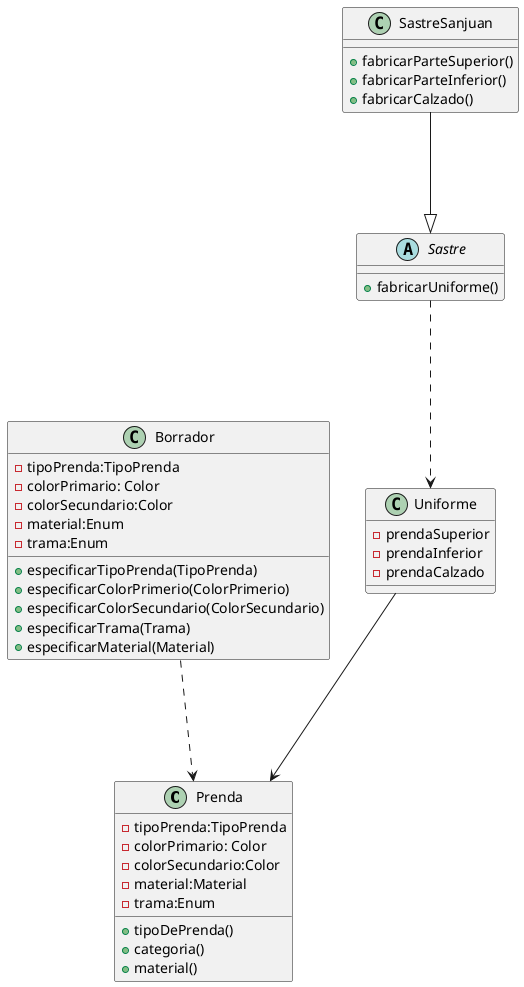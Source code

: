 @startuml
'https://plantuml.com/sequence-diagram

class Prenda{
    -tipoPrenda:TipoPrenda
    -colorPrimario: Color
    -colorSecundario:Color
    -material:Material
    -trama:Enum
    +tipoDePrenda()
    +categoria()
    +material()
}

class Borrador{
    -tipoPrenda:TipoPrenda
    -colorPrimario: Color
    -colorSecundario:Color
    -material:Enum
    -trama:Enum
    +especificarTipoPrenda(TipoPrenda)
    +especificarColorPrimerio(ColorPrimerio)
    +especificarColorSecundario(ColorSecundario)
    +especificarTrama(Trama)
    +especificarMaterial(Material)
}

abstract class Sastre{
+fabricarUniforme()

}

class SastreSanjuan{
+fabricarParteSuperior()
+fabricarParteInferior()
+fabricarCalzado()
}

class Uniforme{
-prendaSuperior
-prendaInferior
-prendaCalzado
}

Borrador ...>Prenda
SastreSanjuan ---|>Sastre
Sastre ...>Uniforme
Uniforme --->Prenda
@enduml